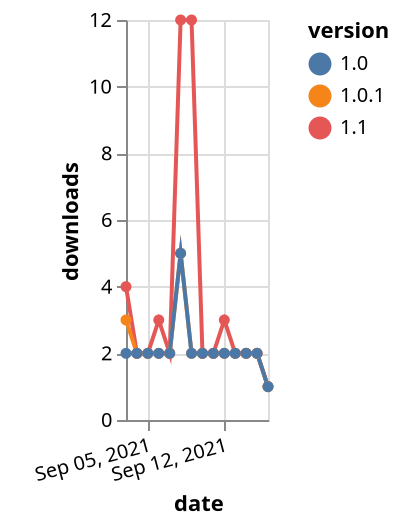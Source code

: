 {"$schema": "https://vega.github.io/schema/vega-lite/v5.json", "description": "A simple bar chart with embedded data.", "data": {"values": [{"date": "2021-09-03", "total": 4856, "delta": 4, "version": "1.1"}, {"date": "2021-09-04", "total": 4858, "delta": 2, "version": "1.1"}, {"date": "2021-09-05", "total": 4860, "delta": 2, "version": "1.1"}, {"date": "2021-09-06", "total": 4863, "delta": 3, "version": "1.1"}, {"date": "2021-09-07", "total": 4865, "delta": 2, "version": "1.1"}, {"date": "2021-09-08", "total": 4877, "delta": 12, "version": "1.1"}, {"date": "2021-09-09", "total": 4889, "delta": 12, "version": "1.1"}, {"date": "2021-09-10", "total": 4891, "delta": 2, "version": "1.1"}, {"date": "2021-09-11", "total": 4893, "delta": 2, "version": "1.1"}, {"date": "2021-09-12", "total": 4896, "delta": 3, "version": "1.1"}, {"date": "2021-09-13", "total": 4898, "delta": 2, "version": "1.1"}, {"date": "2021-09-14", "total": 4900, "delta": 2, "version": "1.1"}, {"date": "2021-09-15", "total": 4902, "delta": 2, "version": "1.1"}, {"date": "2021-09-16", "total": 4903, "delta": 1, "version": "1.1"}, {"date": "2021-09-03", "total": 3441, "delta": 3, "version": "1.0.1"}, {"date": "2021-09-04", "total": 3443, "delta": 2, "version": "1.0.1"}, {"date": "2021-09-05", "total": 3445, "delta": 2, "version": "1.0.1"}, {"date": "2021-09-06", "total": 3447, "delta": 2, "version": "1.0.1"}, {"date": "2021-09-07", "total": 3449, "delta": 2, "version": "1.0.1"}, {"date": "2021-09-08", "total": 3454, "delta": 5, "version": "1.0.1"}, {"date": "2021-09-09", "total": 3456, "delta": 2, "version": "1.0.1"}, {"date": "2021-09-10", "total": 3458, "delta": 2, "version": "1.0.1"}, {"date": "2021-09-11", "total": 3460, "delta": 2, "version": "1.0.1"}, {"date": "2021-09-12", "total": 3462, "delta": 2, "version": "1.0.1"}, {"date": "2021-09-13", "total": 3464, "delta": 2, "version": "1.0.1"}, {"date": "2021-09-14", "total": 3466, "delta": 2, "version": "1.0.1"}, {"date": "2021-09-15", "total": 3468, "delta": 2, "version": "1.0.1"}, {"date": "2021-09-16", "total": 3469, "delta": 1, "version": "1.0.1"}, {"date": "2021-09-03", "total": 3425, "delta": 2, "version": "1.0"}, {"date": "2021-09-04", "total": 3427, "delta": 2, "version": "1.0"}, {"date": "2021-09-05", "total": 3429, "delta": 2, "version": "1.0"}, {"date": "2021-09-06", "total": 3431, "delta": 2, "version": "1.0"}, {"date": "2021-09-07", "total": 3433, "delta": 2, "version": "1.0"}, {"date": "2021-09-08", "total": 3438, "delta": 5, "version": "1.0"}, {"date": "2021-09-09", "total": 3440, "delta": 2, "version": "1.0"}, {"date": "2021-09-10", "total": 3442, "delta": 2, "version": "1.0"}, {"date": "2021-09-11", "total": 3444, "delta": 2, "version": "1.0"}, {"date": "2021-09-12", "total": 3446, "delta": 2, "version": "1.0"}, {"date": "2021-09-13", "total": 3448, "delta": 2, "version": "1.0"}, {"date": "2021-09-14", "total": 3450, "delta": 2, "version": "1.0"}, {"date": "2021-09-15", "total": 3452, "delta": 2, "version": "1.0"}, {"date": "2021-09-16", "total": 3453, "delta": 1, "version": "1.0"}]}, "width": "container", "mark": {"type": "line", "point": {"filled": true}}, "encoding": {"x": {"field": "date", "type": "temporal", "timeUnit": "yearmonthdate", "title": "date", "axis": {"labelAngle": -15}}, "y": {"field": "delta", "type": "quantitative", "title": "downloads"}, "color": {"field": "version", "type": "nominal"}, "tooltip": {"field": "delta"}}}